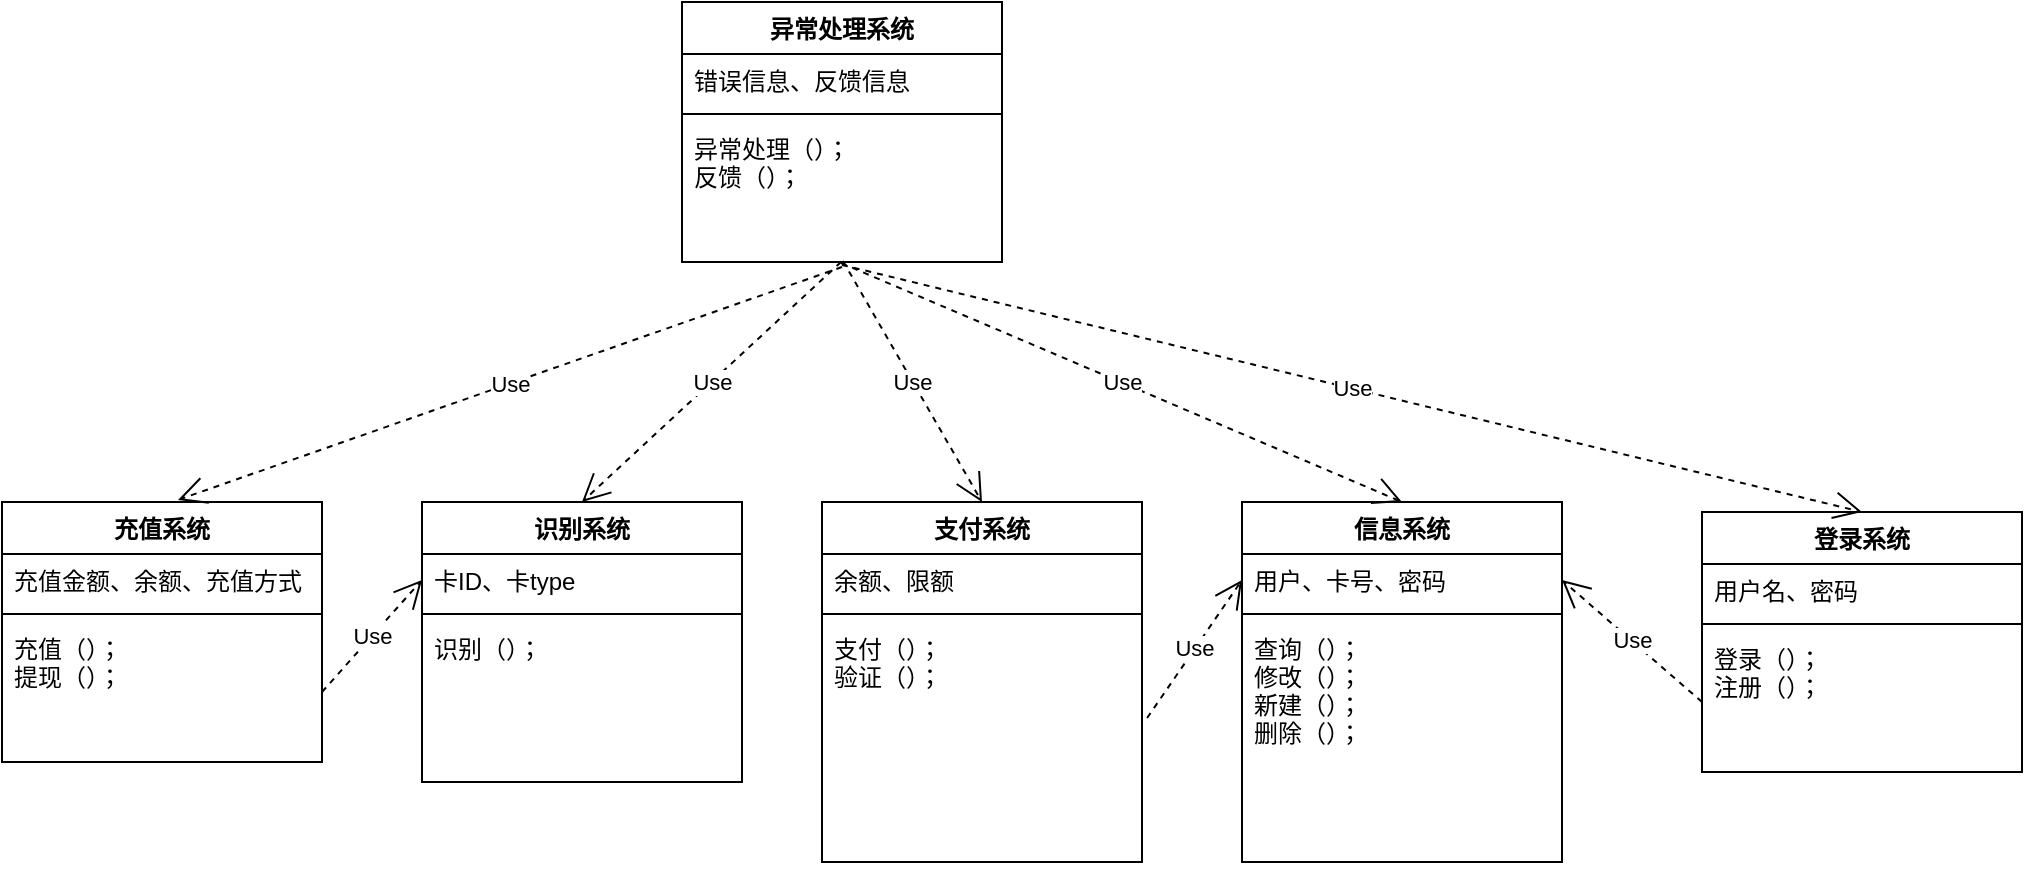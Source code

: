 <mxfile version="16.5.1" type="device"><diagram id="C5RBs43oDa-KdzZeNtuy" name="Page-1"><mxGraphModel dx="1342" dy="785" grid="1" gridSize="10" guides="1" tooltips="1" connect="1" arrows="1" fold="1" page="1" pageScale="1" pageWidth="827" pageHeight="1169" math="0" shadow="0"><root><mxCell id="WIyWlLk6GJQsqaUBKTNV-0"/><mxCell id="WIyWlLk6GJQsqaUBKTNV-1" parent="WIyWlLk6GJQsqaUBKTNV-0"/><mxCell id="PS1RV8PRPQtu72K3sTIQ-0" value="充值系统" style="swimlane;fontStyle=1;align=center;verticalAlign=top;childLayout=stackLayout;horizontal=1;startSize=26;horizontalStack=0;resizeParent=1;resizeParentMax=0;resizeLast=0;collapsible=1;marginBottom=0;" parent="WIyWlLk6GJQsqaUBKTNV-1" vertex="1"><mxGeometry x="40" y="280" width="160" height="130" as="geometry"/></mxCell><mxCell id="PS1RV8PRPQtu72K3sTIQ-1" value="充值金额、余额、充值方式" style="text;strokeColor=none;fillColor=none;align=left;verticalAlign=top;spacingLeft=4;spacingRight=4;overflow=hidden;rotatable=0;points=[[0,0.5],[1,0.5]];portConstraint=eastwest;" parent="PS1RV8PRPQtu72K3sTIQ-0" vertex="1"><mxGeometry y="26" width="160" height="26" as="geometry"/></mxCell><mxCell id="PS1RV8PRPQtu72K3sTIQ-2" value="" style="line;strokeWidth=1;fillColor=none;align=left;verticalAlign=middle;spacingTop=-1;spacingLeft=3;spacingRight=3;rotatable=0;labelPosition=right;points=[];portConstraint=eastwest;" parent="PS1RV8PRPQtu72K3sTIQ-0" vertex="1"><mxGeometry y="52" width="160" height="8" as="geometry"/></mxCell><mxCell id="PS1RV8PRPQtu72K3sTIQ-3" value="充值（）；&#10;提现（）；&#10;" style="text;strokeColor=none;fillColor=none;align=left;verticalAlign=top;spacingLeft=4;spacingRight=4;overflow=hidden;rotatable=0;points=[[0,0.5],[1,0.5]];portConstraint=eastwest;" parent="PS1RV8PRPQtu72K3sTIQ-0" vertex="1"><mxGeometry y="60" width="160" height="70" as="geometry"/></mxCell><mxCell id="PS1RV8PRPQtu72K3sTIQ-4" value="信息系统" style="swimlane;fontStyle=1;align=center;verticalAlign=top;childLayout=stackLayout;horizontal=1;startSize=26;horizontalStack=0;resizeParent=1;resizeParentMax=0;resizeLast=0;collapsible=1;marginBottom=0;" parent="WIyWlLk6GJQsqaUBKTNV-1" vertex="1"><mxGeometry x="660" y="280" width="160" height="180" as="geometry"/></mxCell><mxCell id="PS1RV8PRPQtu72K3sTIQ-5" value="用户、卡号、密码" style="text;strokeColor=none;fillColor=none;align=left;verticalAlign=top;spacingLeft=4;spacingRight=4;overflow=hidden;rotatable=0;points=[[0,0.5],[1,0.5]];portConstraint=eastwest;" parent="PS1RV8PRPQtu72K3sTIQ-4" vertex="1"><mxGeometry y="26" width="160" height="26" as="geometry"/></mxCell><mxCell id="PS1RV8PRPQtu72K3sTIQ-6" value="" style="line;strokeWidth=1;fillColor=none;align=left;verticalAlign=middle;spacingTop=-1;spacingLeft=3;spacingRight=3;rotatable=0;labelPosition=right;points=[];portConstraint=eastwest;" parent="PS1RV8PRPQtu72K3sTIQ-4" vertex="1"><mxGeometry y="52" width="160" height="8" as="geometry"/></mxCell><mxCell id="PS1RV8PRPQtu72K3sTIQ-7" value="查询（）；&#10;修改（）；&#10;新建（）；&#10;删除（）；&#10;" style="text;strokeColor=none;fillColor=none;align=left;verticalAlign=top;spacingLeft=4;spacingRight=4;overflow=hidden;rotatable=0;points=[[0,0.5],[1,0.5]];portConstraint=eastwest;" parent="PS1RV8PRPQtu72K3sTIQ-4" vertex="1"><mxGeometry y="60" width="160" height="120" as="geometry"/></mxCell><mxCell id="PS1RV8PRPQtu72K3sTIQ-8" value="登录系统" style="swimlane;fontStyle=1;align=center;verticalAlign=top;childLayout=stackLayout;horizontal=1;startSize=26;horizontalStack=0;resizeParent=1;resizeParentMax=0;resizeLast=0;collapsible=1;marginBottom=0;" parent="WIyWlLk6GJQsqaUBKTNV-1" vertex="1"><mxGeometry x="890" y="285" width="160" height="130" as="geometry"/></mxCell><mxCell id="PS1RV8PRPQtu72K3sTIQ-9" value="用户名、密码" style="text;strokeColor=none;fillColor=none;align=left;verticalAlign=top;spacingLeft=4;spacingRight=4;overflow=hidden;rotatable=0;points=[[0,0.5],[1,0.5]];portConstraint=eastwest;" parent="PS1RV8PRPQtu72K3sTIQ-8" vertex="1"><mxGeometry y="26" width="160" height="26" as="geometry"/></mxCell><mxCell id="PS1RV8PRPQtu72K3sTIQ-10" value="" style="line;strokeWidth=1;fillColor=none;align=left;verticalAlign=middle;spacingTop=-1;spacingLeft=3;spacingRight=3;rotatable=0;labelPosition=right;points=[];portConstraint=eastwest;" parent="PS1RV8PRPQtu72K3sTIQ-8" vertex="1"><mxGeometry y="52" width="160" height="8" as="geometry"/></mxCell><mxCell id="PS1RV8PRPQtu72K3sTIQ-11" value="登录（）；&#10;注册（）；" style="text;strokeColor=none;fillColor=none;align=left;verticalAlign=top;spacingLeft=4;spacingRight=4;overflow=hidden;rotatable=0;points=[[0,0.5],[1,0.5]];portConstraint=eastwest;" parent="PS1RV8PRPQtu72K3sTIQ-8" vertex="1"><mxGeometry y="60" width="160" height="70" as="geometry"/></mxCell><mxCell id="PS1RV8PRPQtu72K3sTIQ-12" value="识别系统" style="swimlane;fontStyle=1;align=center;verticalAlign=top;childLayout=stackLayout;horizontal=1;startSize=26;horizontalStack=0;resizeParent=1;resizeParentMax=0;resizeLast=0;collapsible=1;marginBottom=0;" parent="WIyWlLk6GJQsqaUBKTNV-1" vertex="1"><mxGeometry x="250" y="280" width="160" height="140" as="geometry"/></mxCell><mxCell id="PS1RV8PRPQtu72K3sTIQ-13" value="卡ID、卡type" style="text;strokeColor=none;fillColor=none;align=left;verticalAlign=top;spacingLeft=4;spacingRight=4;overflow=hidden;rotatable=0;points=[[0,0.5],[1,0.5]];portConstraint=eastwest;" parent="PS1RV8PRPQtu72K3sTIQ-12" vertex="1"><mxGeometry y="26" width="160" height="26" as="geometry"/></mxCell><mxCell id="PS1RV8PRPQtu72K3sTIQ-14" value="" style="line;strokeWidth=1;fillColor=none;align=left;verticalAlign=middle;spacingTop=-1;spacingLeft=3;spacingRight=3;rotatable=0;labelPosition=right;points=[];portConstraint=eastwest;" parent="PS1RV8PRPQtu72K3sTIQ-12" vertex="1"><mxGeometry y="52" width="160" height="8" as="geometry"/></mxCell><mxCell id="PS1RV8PRPQtu72K3sTIQ-15" value="识别（）；&#10;" style="text;strokeColor=none;fillColor=none;align=left;verticalAlign=top;spacingLeft=4;spacingRight=4;overflow=hidden;rotatable=0;points=[[0,0.5],[1,0.5]];portConstraint=eastwest;" parent="PS1RV8PRPQtu72K3sTIQ-12" vertex="1"><mxGeometry y="60" width="160" height="80" as="geometry"/></mxCell><mxCell id="PS1RV8PRPQtu72K3sTIQ-17" value="支付系统" style="swimlane;fontStyle=1;align=center;verticalAlign=top;childLayout=stackLayout;horizontal=1;startSize=26;horizontalStack=0;resizeParent=1;resizeParentMax=0;resizeLast=0;collapsible=1;marginBottom=0;" parent="WIyWlLk6GJQsqaUBKTNV-1" vertex="1"><mxGeometry x="450" y="280" width="160" height="180" as="geometry"/></mxCell><mxCell id="PS1RV8PRPQtu72K3sTIQ-18" value="余额、限额" style="text;strokeColor=none;fillColor=none;align=left;verticalAlign=top;spacingLeft=4;spacingRight=4;overflow=hidden;rotatable=0;points=[[0,0.5],[1,0.5]];portConstraint=eastwest;" parent="PS1RV8PRPQtu72K3sTIQ-17" vertex="1"><mxGeometry y="26" width="160" height="26" as="geometry"/></mxCell><mxCell id="PS1RV8PRPQtu72K3sTIQ-19" value="" style="line;strokeWidth=1;fillColor=none;align=left;verticalAlign=middle;spacingTop=-1;spacingLeft=3;spacingRight=3;rotatable=0;labelPosition=right;points=[];portConstraint=eastwest;" parent="PS1RV8PRPQtu72K3sTIQ-17" vertex="1"><mxGeometry y="52" width="160" height="8" as="geometry"/></mxCell><mxCell id="PS1RV8PRPQtu72K3sTIQ-20" value="支付（）；&#10;验证（）；&#10;" style="text;strokeColor=none;fillColor=none;align=left;verticalAlign=top;spacingLeft=4;spacingRight=4;overflow=hidden;rotatable=0;points=[[0,0.5],[1,0.5]];portConstraint=eastwest;" parent="PS1RV8PRPQtu72K3sTIQ-17" vertex="1"><mxGeometry y="60" width="160" height="120" as="geometry"/></mxCell><mxCell id="PS1RV8PRPQtu72K3sTIQ-21" value="异常处理系统" style="swimlane;fontStyle=1;align=center;verticalAlign=top;childLayout=stackLayout;horizontal=1;startSize=26;horizontalStack=0;resizeParent=1;resizeParentMax=0;resizeLast=0;collapsible=1;marginBottom=0;" parent="WIyWlLk6GJQsqaUBKTNV-1" vertex="1"><mxGeometry x="380" y="30" width="160" height="130" as="geometry"/></mxCell><mxCell id="PS1RV8PRPQtu72K3sTIQ-22" value="错误信息、反馈信息" style="text;strokeColor=none;fillColor=none;align=left;verticalAlign=top;spacingLeft=4;spacingRight=4;overflow=hidden;rotatable=0;points=[[0,0.5],[1,0.5]];portConstraint=eastwest;" parent="PS1RV8PRPQtu72K3sTIQ-21" vertex="1"><mxGeometry y="26" width="160" height="26" as="geometry"/></mxCell><mxCell id="PS1RV8PRPQtu72K3sTIQ-23" value="" style="line;strokeWidth=1;fillColor=none;align=left;verticalAlign=middle;spacingTop=-1;spacingLeft=3;spacingRight=3;rotatable=0;labelPosition=right;points=[];portConstraint=eastwest;" parent="PS1RV8PRPQtu72K3sTIQ-21" vertex="1"><mxGeometry y="52" width="160" height="8" as="geometry"/></mxCell><mxCell id="PS1RV8PRPQtu72K3sTIQ-24" value="异常处理（）；&#10;反馈（）；" style="text;strokeColor=none;fillColor=none;align=left;verticalAlign=top;spacingLeft=4;spacingRight=4;overflow=hidden;rotatable=0;points=[[0,0.5],[1,0.5]];portConstraint=eastwest;" parent="PS1RV8PRPQtu72K3sTIQ-21" vertex="1"><mxGeometry y="60" width="160" height="70" as="geometry"/></mxCell><mxCell id="PS1RV8PRPQtu72K3sTIQ-25" value="Use" style="endArrow=open;endSize=12;dashed=1;html=1;rounded=0;exitX=0;exitY=0.5;exitDx=0;exitDy=0;entryX=1;entryY=0.5;entryDx=0;entryDy=0;" parent="WIyWlLk6GJQsqaUBKTNV-1" source="PS1RV8PRPQtu72K3sTIQ-11" target="PS1RV8PRPQtu72K3sTIQ-5" edge="1"><mxGeometry width="160" relative="1" as="geometry"><mxPoint x="770" y="235" as="sourcePoint"/><mxPoint x="930" y="235" as="targetPoint"/></mxGeometry></mxCell><mxCell id="PS1RV8PRPQtu72K3sTIQ-27" value="Use" style="endArrow=open;endSize=12;dashed=1;html=1;rounded=0;exitX=1.016;exitY=0.4;exitDx=0;exitDy=0;exitPerimeter=0;entryX=0;entryY=0.5;entryDx=0;entryDy=0;" parent="WIyWlLk6GJQsqaUBKTNV-1" source="PS1RV8PRPQtu72K3sTIQ-20" target="PS1RV8PRPQtu72K3sTIQ-5" edge="1"><mxGeometry width="160" relative="1" as="geometry"><mxPoint x="700" y="495" as="sourcePoint"/><mxPoint x="860" y="495" as="targetPoint"/></mxGeometry></mxCell><mxCell id="PS1RV8PRPQtu72K3sTIQ-28" value="Use" style="endArrow=open;endSize=12;dashed=1;html=1;rounded=0;exitX=0.5;exitY=1.021;exitDx=0;exitDy=0;entryX=0.5;entryY=0;entryDx=0;entryDy=0;exitPerimeter=0;" parent="WIyWlLk6GJQsqaUBKTNV-1" source="PS1RV8PRPQtu72K3sTIQ-24" target="PS1RV8PRPQtu72K3sTIQ-8" edge="1"><mxGeometry width="160" relative="1" as="geometry"><mxPoint x="640" y="300" as="sourcePoint"/><mxPoint x="800" y="300" as="targetPoint"/></mxGeometry></mxCell><mxCell id="PS1RV8PRPQtu72K3sTIQ-29" value="Use" style="endArrow=open;endSize=12;dashed=1;html=1;rounded=0;exitX=0.497;exitY=1.007;exitDx=0;exitDy=0;entryX=0.5;entryY=0;entryDx=0;entryDy=0;exitPerimeter=0;" parent="WIyWlLk6GJQsqaUBKTNV-1" source="PS1RV8PRPQtu72K3sTIQ-24" target="PS1RV8PRPQtu72K3sTIQ-4" edge="1"><mxGeometry width="160" relative="1" as="geometry"><mxPoint x="720" y="400" as="sourcePoint"/><mxPoint x="735.52" y="199.02" as="targetPoint"/></mxGeometry></mxCell><mxCell id="PS1RV8PRPQtu72K3sTIQ-30" value="Use" style="endArrow=open;endSize=12;dashed=1;html=1;rounded=0;exitX=0.5;exitY=1.036;exitDx=0;exitDy=0;entryX=0.55;entryY=-0.008;entryDx=0;entryDy=0;exitPerimeter=0;entryPerimeter=0;" parent="WIyWlLk6GJQsqaUBKTNV-1" source="PS1RV8PRPQtu72K3sTIQ-24" target="PS1RV8PRPQtu72K3sTIQ-0" edge="1"><mxGeometry width="160" relative="1" as="geometry"><mxPoint x="730" y="410" as="sourcePoint"/><mxPoint x="745.52" y="209.02" as="targetPoint"/></mxGeometry></mxCell><mxCell id="PS1RV8PRPQtu72K3sTIQ-31" value="Use" style="endArrow=open;endSize=12;dashed=1;html=1;rounded=0;exitX=0.503;exitY=0.993;exitDx=0;exitDy=0;entryX=0.5;entryY=0;entryDx=0;entryDy=0;exitPerimeter=0;" parent="WIyWlLk6GJQsqaUBKTNV-1" source="PS1RV8PRPQtu72K3sTIQ-24" target="PS1RV8PRPQtu72K3sTIQ-17" edge="1"><mxGeometry width="160" relative="1" as="geometry"><mxPoint x="740" y="420" as="sourcePoint"/><mxPoint x="755.52" y="219.02" as="targetPoint"/></mxGeometry></mxCell><mxCell id="PS1RV8PRPQtu72K3sTIQ-32" value="Use" style="endArrow=open;endSize=12;dashed=1;html=1;rounded=0;exitX=0.497;exitY=1;exitDx=0;exitDy=0;exitPerimeter=0;entryX=0.5;entryY=0;entryDx=0;entryDy=0;" parent="WIyWlLk6GJQsqaUBKTNV-1" source="PS1RV8PRPQtu72K3sTIQ-24" target="PS1RV8PRPQtu72K3sTIQ-12" edge="1"><mxGeometry width="160" relative="1" as="geometry"><mxPoint x="850" y="130" as="sourcePoint"/><mxPoint x="1010" y="130" as="targetPoint"/></mxGeometry></mxCell><mxCell id="PS1RV8PRPQtu72K3sTIQ-34" value="Use" style="endArrow=open;endSize=12;dashed=1;html=1;rounded=0;exitX=1;exitY=0.5;exitDx=0;exitDy=0;entryX=0;entryY=0.5;entryDx=0;entryDy=0;" parent="WIyWlLk6GJQsqaUBKTNV-1" source="PS1RV8PRPQtu72K3sTIQ-3" target="PS1RV8PRPQtu72K3sTIQ-13" edge="1"><mxGeometry width="160" relative="1" as="geometry"><mxPoint x="70" y="640" as="sourcePoint"/><mxPoint x="230" y="640" as="targetPoint"/></mxGeometry></mxCell></root></mxGraphModel></diagram></mxfile>